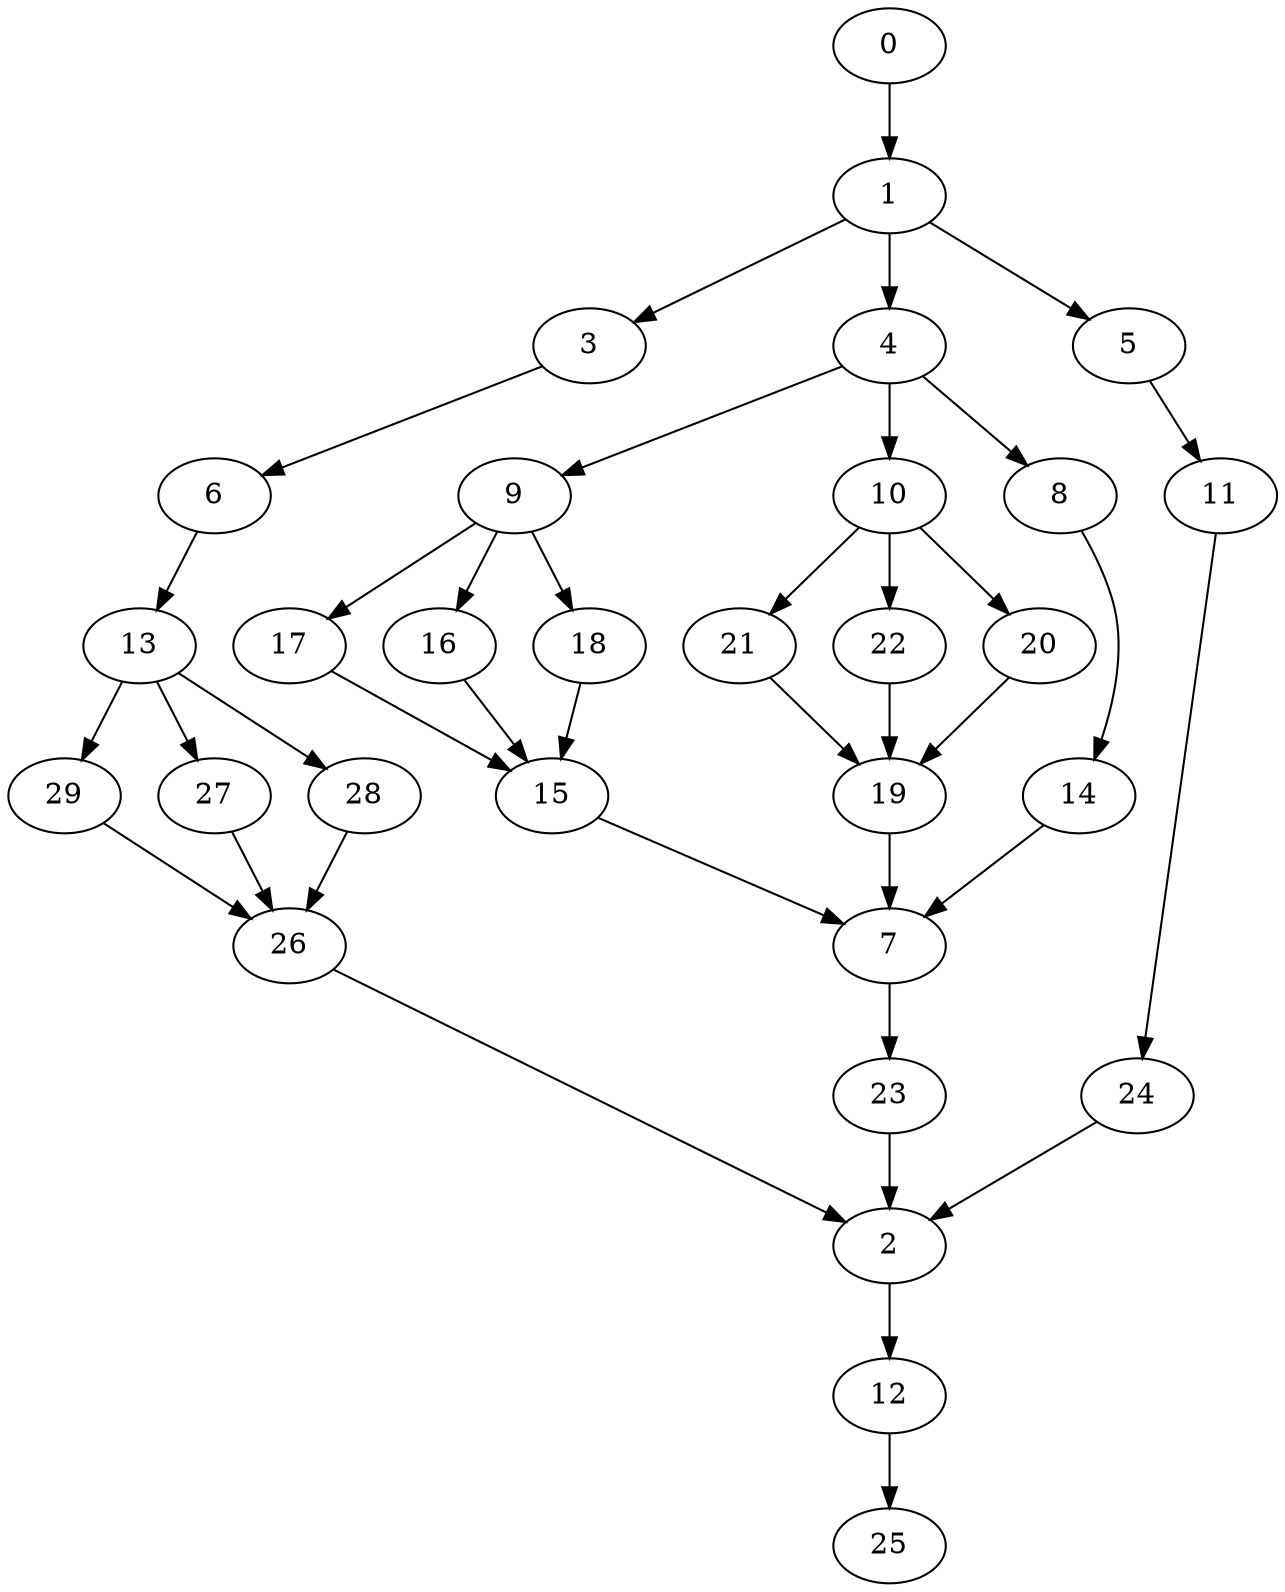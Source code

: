 digraph "SeriesParallel-MaxBf-3_Nodes_30_CCR_9.99_WeightType_Random#1_Heterogeneous-4-2" {
0 [Weight=2];
1 [Weight=4];
3 [Weight=2];
4 [Weight=3];
6 [Weight=3];
9 [Weight=2];
13 [Weight=10];
10 [Weight=9];
8 [Weight=2];
5 [Weight=5];
17 [Weight=6];
29 [Weight=7];
16 [Weight=8];
27 [Weight=3];
21 [Weight=8];
22 [Weight=7];
14 [Weight=7];
20 [Weight=2];
18 [Weight=9];
19 [Weight=2];
11 [Weight=6];
28 [Weight=3];
15 [Weight=6];
24 [Weight=3];
26 [Weight=10];
7 [Weight=5];
23 [Weight=3];
2 [Weight=5];
12 [Weight=3];
25 [Weight=7];
21 -> 19 [Weight=13];
22 -> 19 [Weight=13];
9 -> 18 [Weight=58];
0 -> 1 [Weight=32];
27 -> 26 [Weight=65];
4 -> 8 [Weight=65];
19 -> 7 [Weight=45];
23 -> 2 [Weight=26];
15 -> 7 [Weight=26];
13 -> 27 [Weight=26];
4 -> 10 [Weight=65];
9 -> 16 [Weight=32];
20 -> 19 [Weight=13];
4 -> 9 [Weight=32];
13 -> 28 [Weight=32];
10 -> 21 [Weight=32];
10 -> 20 [Weight=13];
1 -> 3 [Weight=45];
7 -> 23 [Weight=13];
5 -> 11 [Weight=52];
8 -> 14 [Weight=52];
1 -> 5 [Weight=58];
26 -> 2 [Weight=45];
3 -> 6 [Weight=19];
10 -> 22 [Weight=65];
14 -> 7 [Weight=58];
11 -> 24 [Weight=19];
24 -> 2 [Weight=58];
28 -> 26 [Weight=26];
18 -> 15 [Weight=19];
17 -> 15 [Weight=52];
29 -> 26 [Weight=65];
13 -> 29 [Weight=52];
12 -> 25 [Weight=26];
9 -> 17 [Weight=65];
16 -> 15 [Weight=39];
6 -> 13 [Weight=58];
2 -> 12 [Weight=32];
1 -> 4 [Weight=13];
}

